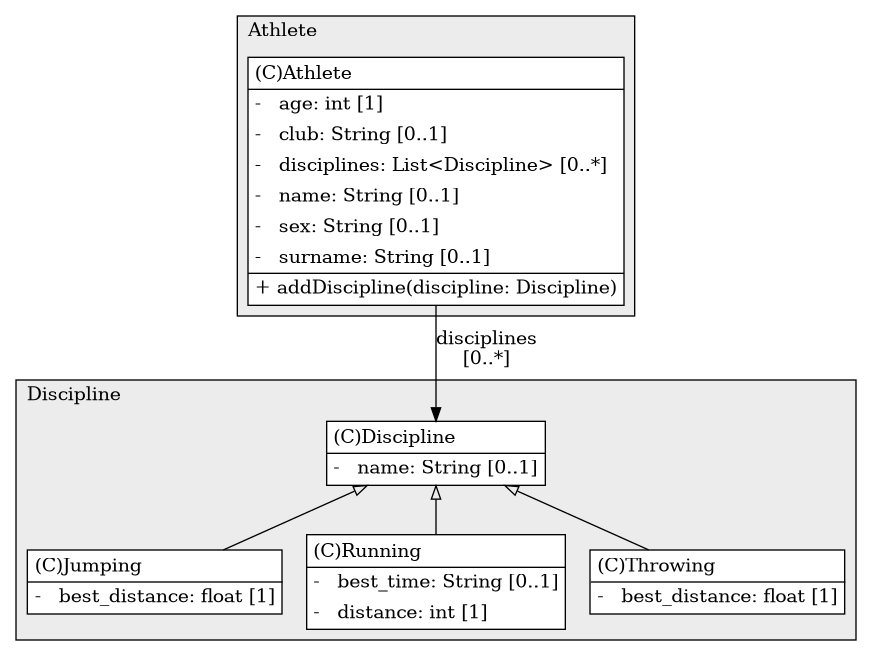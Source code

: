 @startuml

/' diagram meta data start
config=StructureConfiguration;
{
  "projectClassification": {
    "searchMode": "OpenProject", // OpenProject, AllProjects
    "includedProjects": "",
    "pathEndKeywords": "*.impl",
    "isClientPath": "",
    "isClientName": "",
    "isTestPath": "",
    "isTestName": "",
    "isMappingPath": "",
    "isMappingName": "",
    "isDataAccessPath": "",
    "isDataAccessName": "",
    "isDataStructurePath": "",
    "isDataStructureName": "",
    "isInterfaceStructuresPath": "",
    "isInterfaceStructuresName": "",
    "isEntryPointPath": "",
    "isEntryPointName": "",
    "treatFinalFieldsAsMandatory": false
  },
  "graphRestriction": {
    "classPackageExcludeFilter": "",
    "classPackageIncludeFilter": "",
    "classNameExcludeFilter": "",
    "classNameIncludeFilter": "",
    "methodNameExcludeFilter": "",
    "methodNameIncludeFilter": "",
    "removeByInheritance": "", // inheritance/annotation based filtering is done in a second step
    "removeByAnnotation": "",
    "removeByClassPackage": "", // cleanup the graph after inheritance/annotation based filtering is done
    "removeByClassName": "",
    "cutMappings": false,
    "cutEnum": true,
    "cutTests": true,
    "cutClient": true,
    "cutDataAccess": true,
    "cutInterfaceStructures": true,
    "cutDataStructures": true,
    "cutGetterAndSetter": true,
    "cutConstructors": true
  },
  "graphTraversal": {
    "forwardDepth": 3,
    "backwardDepth": 3,
    "classPackageExcludeFilter": "",
    "classPackageIncludeFilter": "",
    "classNameExcludeFilter": "",
    "classNameIncludeFilter": "",
    "methodNameExcludeFilter": "",
    "methodNameIncludeFilter": "",
    "hideMappings": false,
    "hideDataStructures": false,
    "hidePrivateMethods": true,
    "hideInterfaceCalls": true, // indirection: implementation -> interface (is hidden) -> implementation
    "onlyShowApplicationEntryPoints": false, // root node is included
    "useMethodCallsForStructureDiagram": "ForwardOnly" // ForwardOnly, BothDirections, No
  },
  "details": {
    "aggregation": "GroupByClass", // ByClass, GroupByClass, None
    "showClassGenericTypes": true,
    "showMethods": true,
    "showMethodParameterNames": true,
    "showMethodParameterTypes": true,
    "showMethodReturnType": true,
    "showPackageLevels": 2,
    "showDetailedClassStructure": true
  },
  "rootClass": "Athlete.Athlete",
  "extensionCallbackMethod": "" // qualified.class.name#methodName - signature: public static String method(String)
}
diagram meta data end '/



digraph g {
    rankdir="TB"
    splines=polyline
    

'nodes 
subgraph cluster_1941080176 { 
   	label=Discipline
	labeljust=l
	fillcolor="#ececec"
	style=filled
   
   Discipline1941080176[
	label=<<TABLE BORDER="1" CELLBORDER="0" CELLPADDING="4" CELLSPACING="0">
<TR><TD ALIGN="LEFT" >(C)Discipline</TD></TR>
<HR/>
<TR><TD ALIGN="LEFT" >-   name: String [0..1]</TD></TR>
</TABLE>>
	style=filled
	margin=0
	shape=plaintext
	fillcolor="#FFFFFF"
];

Jumping1941080176[
	label=<<TABLE BORDER="1" CELLBORDER="0" CELLPADDING="4" CELLSPACING="0">
<TR><TD ALIGN="LEFT" >(C)Jumping</TD></TR>
<HR/>
<TR><TD ALIGN="LEFT" >-   best_distance: float [1]</TD></TR>
</TABLE>>
	style=filled
	margin=0
	shape=plaintext
	fillcolor="#FFFFFF"
];

Running1941080176[
	label=<<TABLE BORDER="1" CELLBORDER="0" CELLPADDING="4" CELLSPACING="0">
<TR><TD ALIGN="LEFT" >(C)Running</TD></TR>
<HR/>
<TR><TD ALIGN="LEFT" >-   best_time: String [0..1]</TD></TR>
<TR><TD ALIGN="LEFT" >-   distance: int [1]</TD></TR>
</TABLE>>
	style=filled
	margin=0
	shape=plaintext
	fillcolor="#FFFFFF"
];

Throwing1941080176[
	label=<<TABLE BORDER="1" CELLBORDER="0" CELLPADDING="4" CELLSPACING="0">
<TR><TD ALIGN="LEFT" >(C)Throwing</TD></TR>
<HR/>
<TR><TD ALIGN="LEFT" >-   best_distance: float [1]</TD></TR>
</TABLE>>
	style=filled
	margin=0
	shape=plaintext
	fillcolor="#FFFFFF"
];
} 

subgraph cluster_978543007 { 
   	label=Athlete
	labeljust=l
	fillcolor="#ececec"
	style=filled
   
   Athlete978543007[
	label=<<TABLE BORDER="1" CELLBORDER="0" CELLPADDING="4" CELLSPACING="0">
<TR><TD ALIGN="LEFT" >(C)Athlete</TD></TR>
<HR/>
<TR><TD ALIGN="LEFT" >-   age: int [1]</TD></TR>
<TR><TD ALIGN="LEFT" >-   club: String [0..1]</TD></TR>
<TR><TD ALIGN="LEFT" >-   disciplines: List&lt;Discipline&gt; [0..*]</TD></TR>
<TR><TD ALIGN="LEFT" >-   name: String [0..1]</TD></TR>
<TR><TD ALIGN="LEFT" >-   sex: String [0..1]</TD></TR>
<TR><TD ALIGN="LEFT" >-   surname: String [0..1]</TD></TR>
<HR/>
<TR><TD ALIGN="LEFT" >+ addDiscipline(discipline: Discipline)</TD></TR>
</TABLE>>
	style=filled
	margin=0
	shape=plaintext
	fillcolor="#FFFFFF"
];
} 

'edges    
Athlete978543007 -> Discipline1941080176[label="disciplines
[0..*]"];
Discipline1941080176 -> Jumping1941080176[arrowhead=none, arrowtail=empty, dir=both];
Discipline1941080176 -> Running1941080176[arrowhead=none, arrowtail=empty, dir=both];
Discipline1941080176 -> Throwing1941080176[arrowhead=none, arrowtail=empty, dir=both];
    
}
@enduml